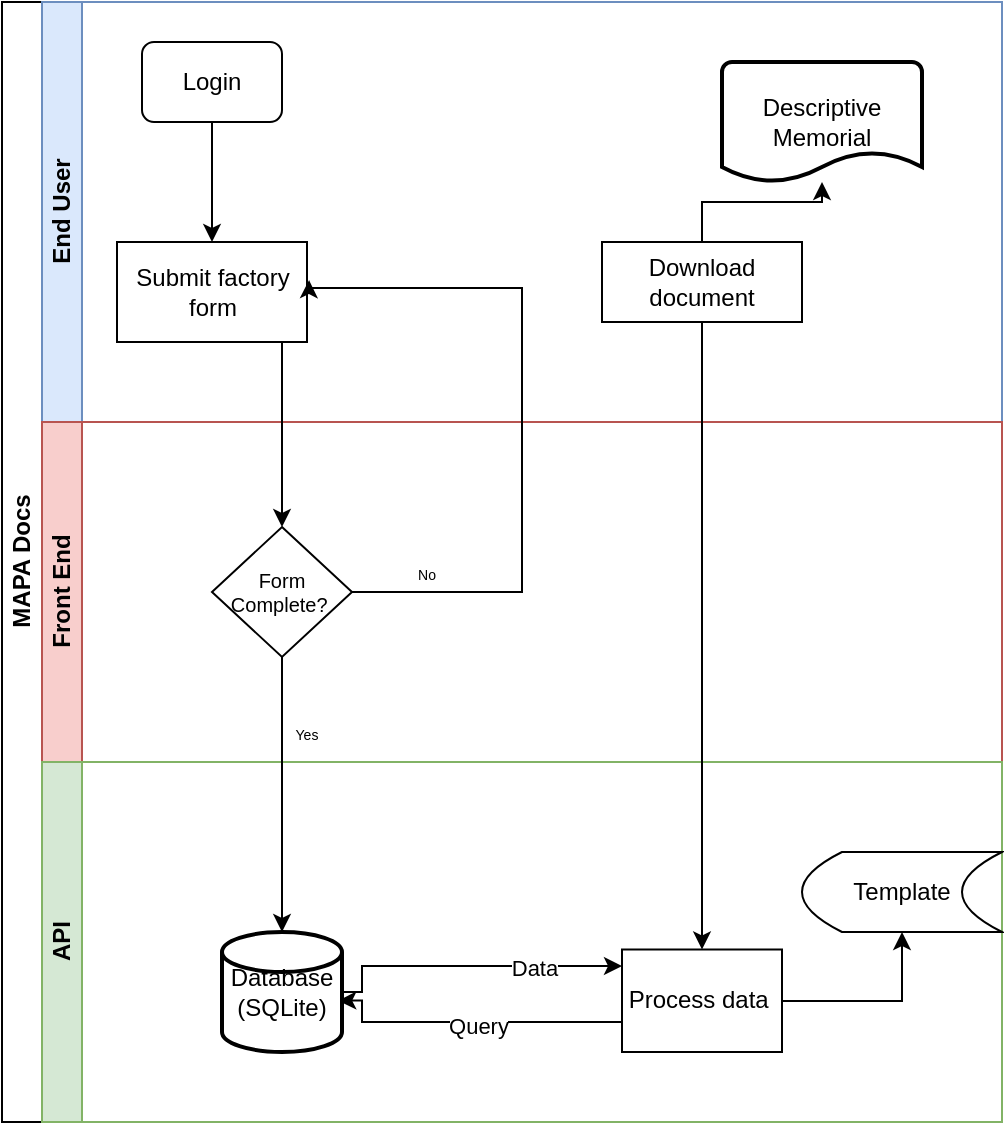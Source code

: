 <mxfile version="21.6.2" type="github">
  <diagram id="prtHgNgQTEPvFCAcTncT" name="Page-1">
    <mxGraphModel dx="568" dy="292" grid="1" gridSize="10" guides="1" tooltips="1" connect="1" arrows="1" fold="1" page="1" pageScale="1" pageWidth="827" pageHeight="1169" math="0" shadow="0">
      <root>
        <mxCell id="0" />
        <mxCell id="1" parent="0" />
        <mxCell id="dNxyNK7c78bLwvsdeMH5-19" value="MAPA Docs" style="swimlane;html=1;childLayout=stackLayout;resizeParent=1;resizeParentMax=0;horizontal=0;startSize=20;horizontalStack=0;" parent="1" vertex="1">
          <mxGeometry x="140" y="170" width="500" height="560" as="geometry">
            <mxRectangle x="120" y="120" width="40" height="60" as="alternateBounds" />
          </mxGeometry>
        </mxCell>
        <mxCell id="dNxyNK7c78bLwvsdeMH5-20" value="End User" style="swimlane;html=1;startSize=20;horizontal=0;fillColor=#dae8fc;strokeColor=#6c8ebf;" parent="dNxyNK7c78bLwvsdeMH5-19" vertex="1">
          <mxGeometry x="20" width="480" height="210" as="geometry" />
        </mxCell>
        <mxCell id="3h-OuN5bvChaUEXDfVoH-16" value="Login" style="rounded=1;whiteSpace=wrap;html=1;" vertex="1" parent="dNxyNK7c78bLwvsdeMH5-20">
          <mxGeometry x="50" y="20" width="70" height="40" as="geometry" />
        </mxCell>
        <mxCell id="3h-OuN5bvChaUEXDfVoH-12" value="Descriptive Memorial" style="strokeWidth=2;html=1;shape=mxgraph.flowchart.document2;whiteSpace=wrap;size=0.25;" vertex="1" parent="dNxyNK7c78bLwvsdeMH5-20">
          <mxGeometry x="340" y="30" width="100" height="60" as="geometry" />
        </mxCell>
        <mxCell id="3h-OuN5bvChaUEXDfVoH-17" value="Submit factory form" style="rounded=0;whiteSpace=wrap;html=1;" vertex="1" parent="dNxyNK7c78bLwvsdeMH5-20">
          <mxGeometry x="37.5" y="120" width="95" height="50" as="geometry" />
        </mxCell>
        <mxCell id="dNxyNK7c78bLwvsdeMH5-25" value="" style="edgeStyle=orthogonalEdgeStyle;rounded=0;orthogonalLoop=1;jettySize=auto;html=1;exitX=0.5;exitY=1;exitDx=0;exitDy=0;" parent="dNxyNK7c78bLwvsdeMH5-20" source="3h-OuN5bvChaUEXDfVoH-16" target="3h-OuN5bvChaUEXDfVoH-17" edge="1">
          <mxGeometry relative="1" as="geometry">
            <mxPoint x="70.0" y="50" as="sourcePoint" />
            <mxPoint x="90" y="120" as="targetPoint" />
          </mxGeometry>
        </mxCell>
        <mxCell id="3h-OuN5bvChaUEXDfVoH-31" style="edgeStyle=orthogonalEdgeStyle;rounded=0;orthogonalLoop=1;jettySize=auto;html=1;" edge="1" parent="dNxyNK7c78bLwvsdeMH5-20" source="3h-OuN5bvChaUEXDfVoH-27" target="3h-OuN5bvChaUEXDfVoH-12">
          <mxGeometry relative="1" as="geometry" />
        </mxCell>
        <mxCell id="3h-OuN5bvChaUEXDfVoH-27" value="Download&lt;br&gt;document" style="whiteSpace=wrap;html=1;" vertex="1" parent="dNxyNK7c78bLwvsdeMH5-20">
          <mxGeometry x="280" y="120" width="100" height="40" as="geometry" />
        </mxCell>
        <mxCell id="dNxyNK7c78bLwvsdeMH5-21" value="Front End" style="swimlane;html=1;startSize=20;horizontal=0;fillColor=#f8cecc;strokeColor=#b85450;" parent="dNxyNK7c78bLwvsdeMH5-19" vertex="1">
          <mxGeometry x="20" y="210" width="480" height="170" as="geometry" />
        </mxCell>
        <mxCell id="dNxyNK7c78bLwvsdeMH5-28" value="&lt;font style=&quot;font-size: 10px;&quot;&gt;Form Complete?&amp;nbsp;&lt;/font&gt;" style="rhombus;whiteSpace=wrap;html=1;fontFamily=Helvetica;fontSize=4;fontColor=#000000;align=center;" parent="dNxyNK7c78bLwvsdeMH5-21" vertex="1">
          <mxGeometry x="85" y="52.5" width="70" height="65" as="geometry" />
        </mxCell>
        <mxCell id="3h-OuN5bvChaUEXDfVoH-1" value="&lt;font style=&quot;font-size: 7px;&quot;&gt;Yes&lt;/font&gt;" style="text;html=1;strokeColor=none;fillColor=none;align=center;verticalAlign=middle;whiteSpace=wrap;rounded=0;" vertex="1" parent="dNxyNK7c78bLwvsdeMH5-21">
          <mxGeometry x="120" y="150" width="25" height="10" as="geometry" />
        </mxCell>
        <mxCell id="3h-OuN5bvChaUEXDfVoH-3" value="&lt;font style=&quot;font-size: 7px;&quot;&gt;No&lt;/font&gt;" style="text;html=1;strokeColor=none;fillColor=none;align=center;verticalAlign=middle;whiteSpace=wrap;rounded=0;" vertex="1" parent="dNxyNK7c78bLwvsdeMH5-21">
          <mxGeometry x="180" y="70" width="25" height="10" as="geometry" />
        </mxCell>
        <mxCell id="dNxyNK7c78bLwvsdeMH5-22" value="API" style="swimlane;html=1;startSize=20;horizontal=0;fillColor=#d5e8d4;strokeColor=#82b366;" parent="dNxyNK7c78bLwvsdeMH5-19" vertex="1">
          <mxGeometry x="20" y="380" width="480" height="180" as="geometry" />
        </mxCell>
        <mxCell id="3h-OuN5bvChaUEXDfVoH-21" style="edgeStyle=orthogonalEdgeStyle;rounded=0;orthogonalLoop=1;jettySize=auto;html=1;entryX=0.969;entryY=0.572;entryDx=0;entryDy=0;entryPerimeter=0;" edge="1" parent="dNxyNK7c78bLwvsdeMH5-22" source="3h-OuN5bvChaUEXDfVoH-8" target="3h-OuN5bvChaUEXDfVoH-15">
          <mxGeometry relative="1" as="geometry">
            <Array as="points">
              <mxPoint x="160" y="130" />
              <mxPoint x="160" y="119" />
            </Array>
          </mxGeometry>
        </mxCell>
        <mxCell id="3h-OuN5bvChaUEXDfVoH-25" value="Query" style="edgeLabel;html=1;align=center;verticalAlign=middle;resizable=0;points=[];" vertex="1" connectable="0" parent="3h-OuN5bvChaUEXDfVoH-21">
          <mxGeometry x="-0.059" y="2" relative="1" as="geometry">
            <mxPoint as="offset" />
          </mxGeometry>
        </mxCell>
        <mxCell id="3h-OuN5bvChaUEXDfVoH-29" style="edgeStyle=orthogonalEdgeStyle;rounded=0;orthogonalLoop=1;jettySize=auto;html=1;" edge="1" parent="dNxyNK7c78bLwvsdeMH5-22" source="3h-OuN5bvChaUEXDfVoH-8" target="3h-OuN5bvChaUEXDfVoH-18">
          <mxGeometry relative="1" as="geometry" />
        </mxCell>
        <mxCell id="3h-OuN5bvChaUEXDfVoH-8" value="Process data&amp;nbsp;" style="whiteSpace=wrap;html=1;fontColor=#000000;" vertex="1" parent="dNxyNK7c78bLwvsdeMH5-22">
          <mxGeometry x="290" y="93.75" width="80" height="51.25" as="geometry" />
        </mxCell>
        <mxCell id="3h-OuN5bvChaUEXDfVoH-22" style="edgeStyle=orthogonalEdgeStyle;rounded=0;orthogonalLoop=1;jettySize=auto;html=1;" edge="1" parent="dNxyNK7c78bLwvsdeMH5-22" source="3h-OuN5bvChaUEXDfVoH-15" target="3h-OuN5bvChaUEXDfVoH-8">
          <mxGeometry relative="1" as="geometry">
            <Array as="points">
              <mxPoint x="160" y="115" />
              <mxPoint x="160" y="102" />
            </Array>
          </mxGeometry>
        </mxCell>
        <mxCell id="3h-OuN5bvChaUEXDfVoH-24" value="Data" style="edgeLabel;html=1;align=center;verticalAlign=middle;resizable=0;points=[];" vertex="1" connectable="0" parent="3h-OuN5bvChaUEXDfVoH-22">
          <mxGeometry x="0.417" y="-1" relative="1" as="geometry">
            <mxPoint as="offset" />
          </mxGeometry>
        </mxCell>
        <mxCell id="3h-OuN5bvChaUEXDfVoH-26" value="&lt;br&gt;" style="edgeLabel;html=1;align=center;verticalAlign=middle;resizable=0;points=[];" vertex="1" connectable="0" parent="3h-OuN5bvChaUEXDfVoH-22">
          <mxGeometry x="0.329" y="-4" relative="1" as="geometry">
            <mxPoint x="-21" y="-6" as="offset" />
          </mxGeometry>
        </mxCell>
        <mxCell id="3h-OuN5bvChaUEXDfVoH-15" value="Database&lt;br&gt;(SQLite)" style="strokeWidth=2;html=1;shape=mxgraph.flowchart.database;whiteSpace=wrap;" vertex="1" parent="dNxyNK7c78bLwvsdeMH5-22">
          <mxGeometry x="90" y="85" width="60" height="60" as="geometry" />
        </mxCell>
        <mxCell id="3h-OuN5bvChaUEXDfVoH-18" value="Template" style="shape=dataStorage;whiteSpace=wrap;html=1;fixedSize=1;" vertex="1" parent="dNxyNK7c78bLwvsdeMH5-22">
          <mxGeometry x="380" y="45" width="100" height="40" as="geometry" />
        </mxCell>
        <mxCell id="dNxyNK7c78bLwvsdeMH5-31" style="edgeStyle=orthogonalEdgeStyle;rounded=0;orthogonalLoop=1;jettySize=auto;html=1;endArrow=classic;endFill=1;entryX=1.011;entryY=0.381;entryDx=0;entryDy=0;entryPerimeter=0;" parent="dNxyNK7c78bLwvsdeMH5-19" source="dNxyNK7c78bLwvsdeMH5-28" target="3h-OuN5bvChaUEXDfVoH-17" edge="1">
          <mxGeometry relative="1" as="geometry">
            <mxPoint x="110.043" y="270" as="targetPoint" />
            <Array as="points">
              <mxPoint x="260" y="295" />
              <mxPoint x="260" y="143" />
            </Array>
          </mxGeometry>
        </mxCell>
        <mxCell id="3h-OuN5bvChaUEXDfVoH-19" style="edgeStyle=orthogonalEdgeStyle;rounded=0;orthogonalLoop=1;jettySize=auto;html=1;" edge="1" parent="dNxyNK7c78bLwvsdeMH5-19" source="3h-OuN5bvChaUEXDfVoH-17" target="dNxyNK7c78bLwvsdeMH5-28">
          <mxGeometry relative="1" as="geometry">
            <Array as="points">
              <mxPoint x="140" y="210" />
              <mxPoint x="140" y="210" />
            </Array>
          </mxGeometry>
        </mxCell>
        <mxCell id="3h-OuN5bvChaUEXDfVoH-20" style="edgeStyle=orthogonalEdgeStyle;rounded=0;orthogonalLoop=1;jettySize=auto;html=1;" edge="1" parent="dNxyNK7c78bLwvsdeMH5-19" source="dNxyNK7c78bLwvsdeMH5-28" target="3h-OuN5bvChaUEXDfVoH-15">
          <mxGeometry relative="1" as="geometry" />
        </mxCell>
        <mxCell id="3h-OuN5bvChaUEXDfVoH-28" style="edgeStyle=orthogonalEdgeStyle;rounded=0;orthogonalLoop=1;jettySize=auto;html=1;entryX=0.5;entryY=0;entryDx=0;entryDy=0;" edge="1" parent="dNxyNK7c78bLwvsdeMH5-19" source="3h-OuN5bvChaUEXDfVoH-27" target="3h-OuN5bvChaUEXDfVoH-8">
          <mxGeometry relative="1" as="geometry" />
        </mxCell>
      </root>
    </mxGraphModel>
  </diagram>
</mxfile>

